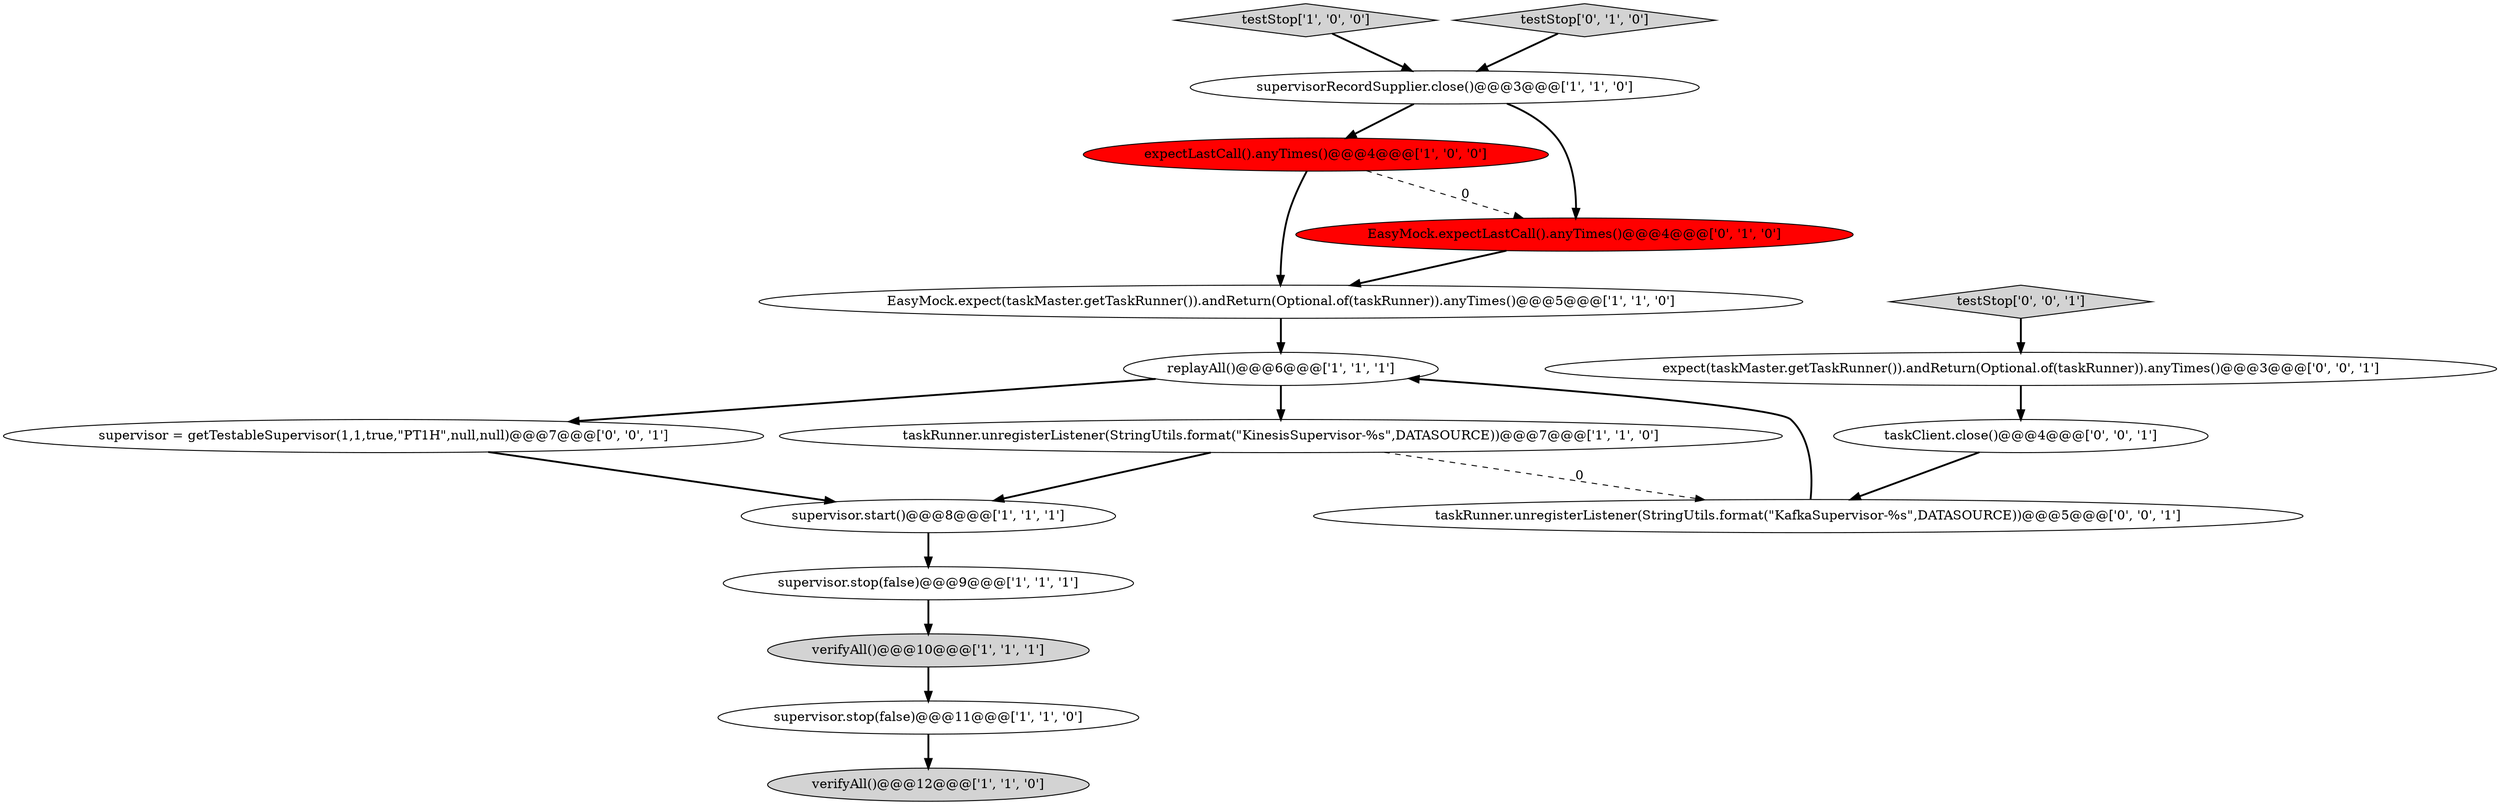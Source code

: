 digraph {
5 [style = filled, label = "verifyAll()@@@10@@@['1', '1', '1']", fillcolor = lightgray, shape = ellipse image = "AAA0AAABBB1BBB"];
1 [style = filled, label = "supervisor.start()@@@8@@@['1', '1', '1']", fillcolor = white, shape = ellipse image = "AAA0AAABBB1BBB"];
4 [style = filled, label = "supervisor.stop(false)@@@9@@@['1', '1', '1']", fillcolor = white, shape = ellipse image = "AAA0AAABBB1BBB"];
15 [style = filled, label = "expect(taskMaster.getTaskRunner()).andReturn(Optional.of(taskRunner)).anyTimes()@@@3@@@['0', '0', '1']", fillcolor = white, shape = ellipse image = "AAA0AAABBB3BBB"];
2 [style = filled, label = "verifyAll()@@@12@@@['1', '1', '0']", fillcolor = lightgray, shape = ellipse image = "AAA0AAABBB1BBB"];
16 [style = filled, label = "taskRunner.unregisterListener(StringUtils.format(\"KafkaSupervisor-%s\",DATASOURCE))@@@5@@@['0', '0', '1']", fillcolor = white, shape = ellipse image = "AAA0AAABBB3BBB"];
17 [style = filled, label = "taskClient.close()@@@4@@@['0', '0', '1']", fillcolor = white, shape = ellipse image = "AAA0AAABBB3BBB"];
0 [style = filled, label = "replayAll()@@@6@@@['1', '1', '1']", fillcolor = white, shape = ellipse image = "AAA0AAABBB1BBB"];
7 [style = filled, label = "testStop['1', '0', '0']", fillcolor = lightgray, shape = diamond image = "AAA0AAABBB1BBB"];
8 [style = filled, label = "EasyMock.expect(taskMaster.getTaskRunner()).andReturn(Optional.of(taskRunner)).anyTimes()@@@5@@@['1', '1', '0']", fillcolor = white, shape = ellipse image = "AAA0AAABBB1BBB"];
10 [style = filled, label = "expectLastCall().anyTimes()@@@4@@@['1', '0', '0']", fillcolor = red, shape = ellipse image = "AAA1AAABBB1BBB"];
11 [style = filled, label = "EasyMock.expectLastCall().anyTimes()@@@4@@@['0', '1', '0']", fillcolor = red, shape = ellipse image = "AAA1AAABBB2BBB"];
13 [style = filled, label = "testStop['0', '0', '1']", fillcolor = lightgray, shape = diamond image = "AAA0AAABBB3BBB"];
14 [style = filled, label = "supervisor = getTestableSupervisor(1,1,true,\"PT1H\",null,null)@@@7@@@['0', '0', '1']", fillcolor = white, shape = ellipse image = "AAA0AAABBB3BBB"];
9 [style = filled, label = "supervisorRecordSupplier.close()@@@3@@@['1', '1', '0']", fillcolor = white, shape = ellipse image = "AAA0AAABBB1BBB"];
6 [style = filled, label = "supervisor.stop(false)@@@11@@@['1', '1', '0']", fillcolor = white, shape = ellipse image = "AAA0AAABBB1BBB"];
12 [style = filled, label = "testStop['0', '1', '0']", fillcolor = lightgray, shape = diamond image = "AAA0AAABBB2BBB"];
3 [style = filled, label = "taskRunner.unregisterListener(StringUtils.format(\"KinesisSupervisor-%s\",DATASOURCE))@@@7@@@['1', '1', '0']", fillcolor = white, shape = ellipse image = "AAA0AAABBB1BBB"];
0->3 [style = bold, label=""];
1->4 [style = bold, label=""];
16->0 [style = bold, label=""];
9->11 [style = bold, label=""];
3->1 [style = bold, label=""];
3->16 [style = dashed, label="0"];
9->10 [style = bold, label=""];
12->9 [style = bold, label=""];
14->1 [style = bold, label=""];
10->11 [style = dashed, label="0"];
6->2 [style = bold, label=""];
8->0 [style = bold, label=""];
7->9 [style = bold, label=""];
15->17 [style = bold, label=""];
0->14 [style = bold, label=""];
5->6 [style = bold, label=""];
10->8 [style = bold, label=""];
11->8 [style = bold, label=""];
13->15 [style = bold, label=""];
4->5 [style = bold, label=""];
17->16 [style = bold, label=""];
}
